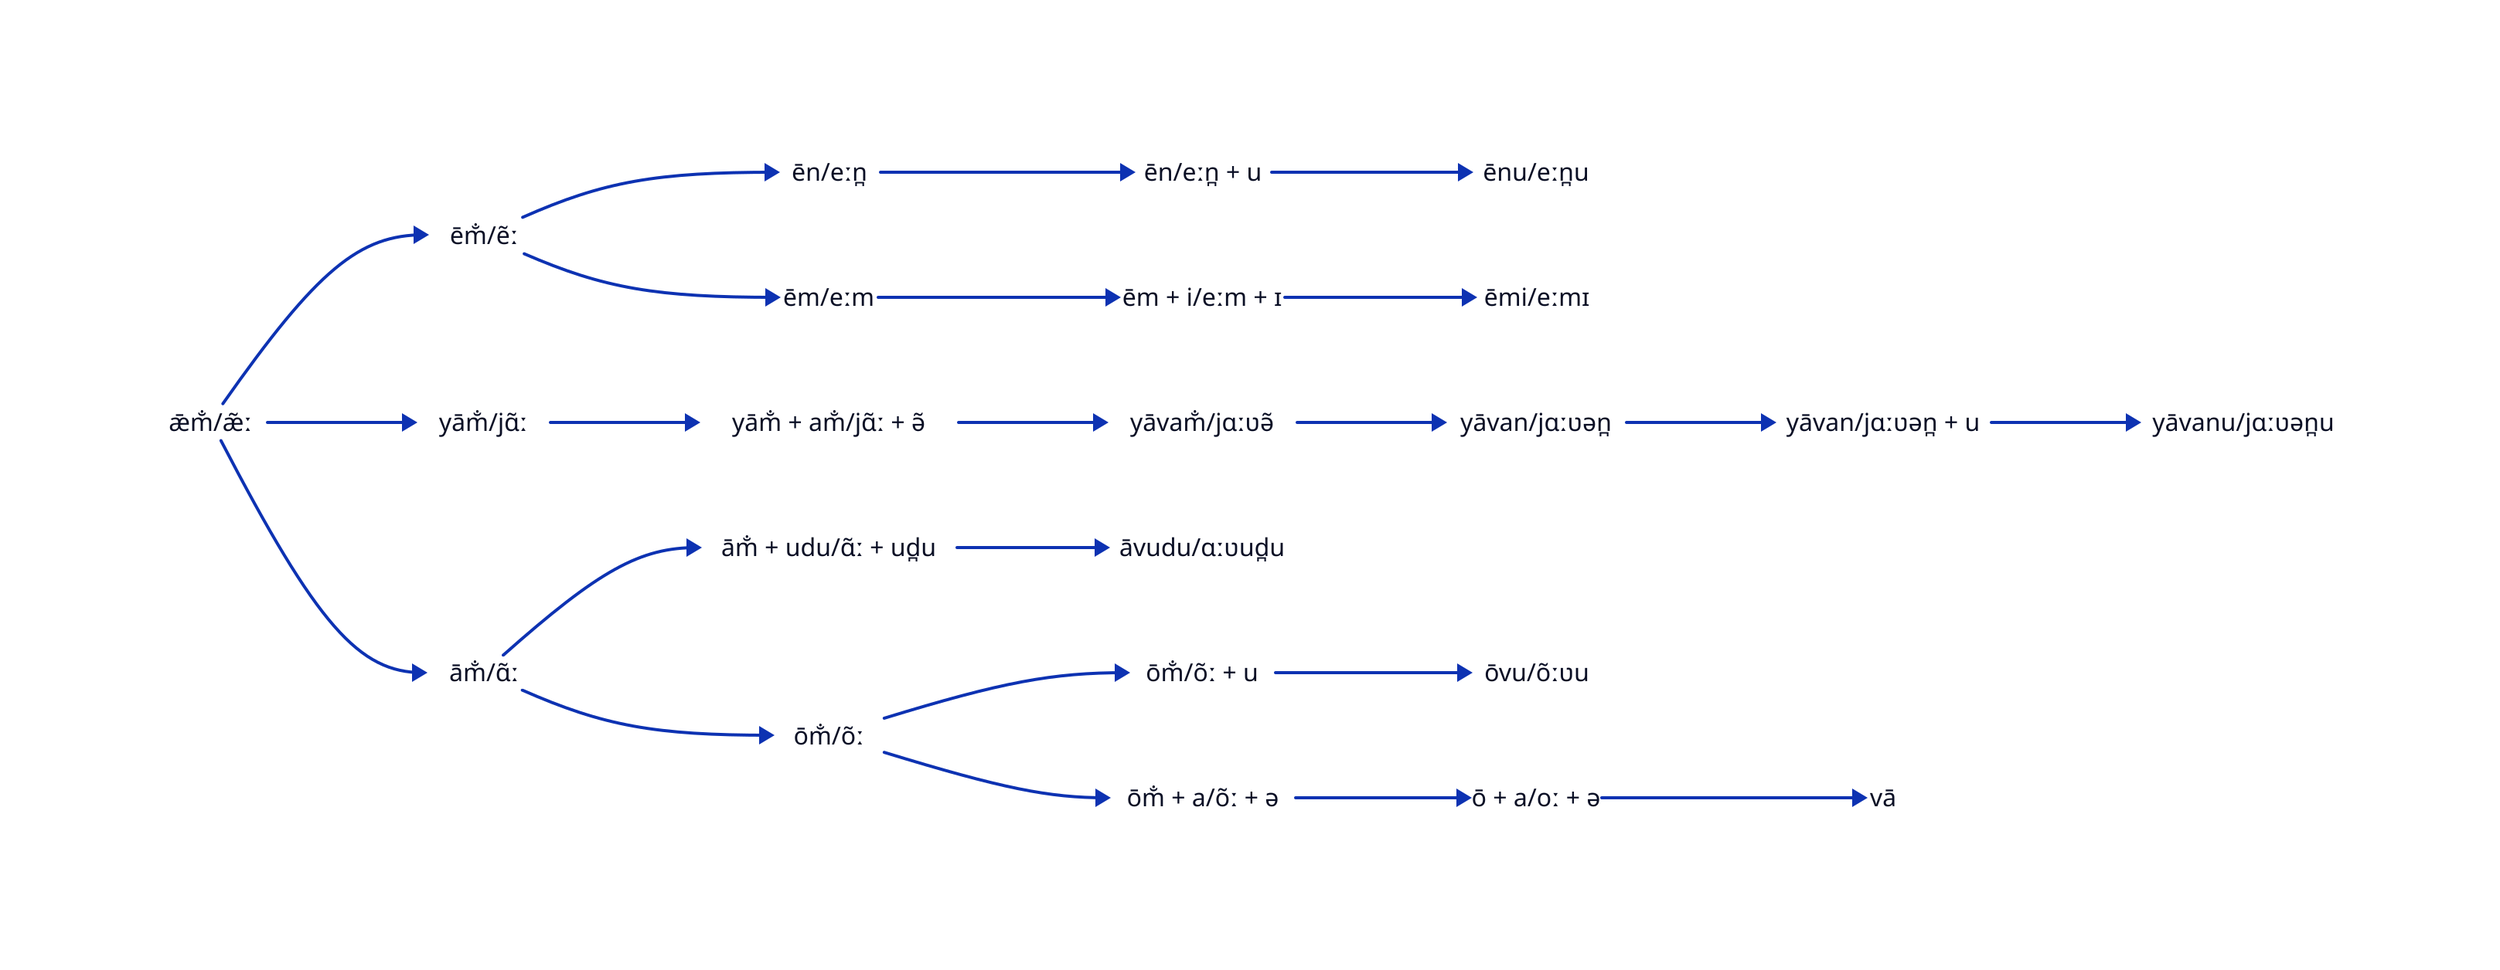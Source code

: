 # ! d2 interrogative.d2 ../png/interrogative.png

direction: right

classes: {
  text: {shape: text}
}

ǣm̐/æ̃ː: {class: text}
ēm̐/ẽː: {class: text}
ēn/eːn̪: {class: text}
ēn/eːn̪ + u: {class: text}
ēnu/eːn̪u: {class: text}
ēm/eːm: {class: text}
ēm + i/eːm + ɪ: {class: text}
ēmi/eːmɪ: {class: text}
yām̐/jɑ̃ː: {class: text}
yām̐ + am̐/jɑ̃ː + ə̃: {class: text}
yāvam̐/jɑːʋə̃: {class: text}
yāvan/jɑːʋən̪: {class: text}
yāvan/jɑːʋən̪ + u: {class: text}
yāvanu/jɑːʋən̪u: {class: text}
ām̐/ɑ̃ː: {class: text}
ām̐ + udu/ɑ̃ː + ud̪u: {class: text}
āvudu/ɑːʋud̪u: {class: text}
ōm̐/õː: {class: text}
ōm̐/õː + u: {class: text}
ōvu/õːʋu: {class: text}
ōm̐ + a/õː + ə: {class: text}
ō + a/oː + ə: {class: text}
vā: {class: text}

ǣm̐/æ̃ː -> ēm̐/ẽː
ēm̐/ẽː -> ēn/eːn̪
ēn/eːn̪ -> ēn/eːn̪ + u
ēn/eːn̪ + u -> ēnu/eːn̪u
ēm̐/ẽː -> ēm/eːm
ēm/eːm -> ēm + i/eːm + ɪ
ēm + i/eːm + ɪ -> ēmi/eːmɪ
ǣm̐/æ̃ː -> yām̐/jɑ̃ː
yām̐/jɑ̃ː -> yām̐ + am̐/jɑ̃ː + ə̃
yām̐ + am̐/jɑ̃ː + ə̃ -> yāvam̐/jɑːʋə̃
yāvam̐/jɑːʋə̃ -> yāvan/jɑːʋən̪
yāvan/jɑːʋən̪ -> yāvan/jɑːʋən̪ + u
yāvan/jɑːʋən̪ + u -> yāvanu/jɑːʋən̪u
ǣm̐/æ̃ː -> ām̐/ɑ̃ː
ām̐/ɑ̃ː -> ām̐ + udu/ɑ̃ː + ud̪u
ām̐ + udu/ɑ̃ː + ud̪u -> āvudu/ɑːʋud̪u
ām̐/ɑ̃ː -> ōm̐/õː
ōm̐/õː -> ōm̐/õː + u
ōm̐/õː + u -> ōvu/õːʋu
ōm̐/õː -> ōm̐ + a/õː + ə
ōm̐ + a/õː + ə -> ō + a/oː + ə
ō + a/oː + ə -> vā
